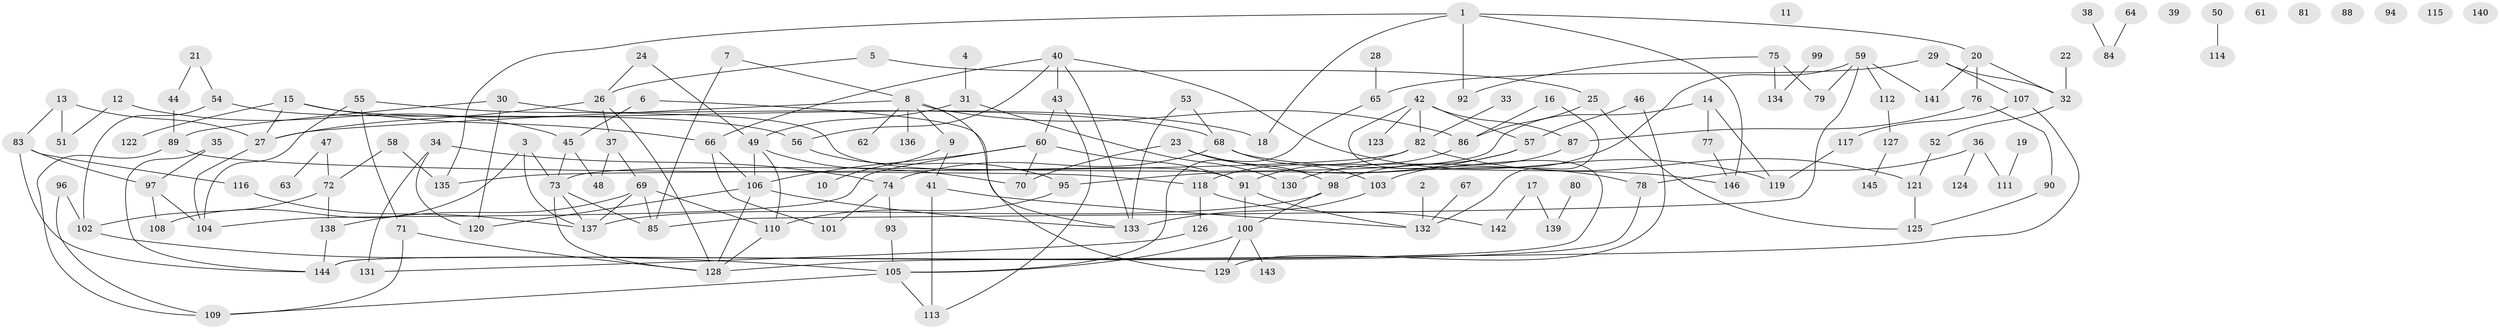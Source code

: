 // Generated by graph-tools (version 1.1) at 2025/13/03/09/25 04:13:14]
// undirected, 146 vertices, 200 edges
graph export_dot {
graph [start="1"]
  node [color=gray90,style=filled];
  1;
  2;
  3;
  4;
  5;
  6;
  7;
  8;
  9;
  10;
  11;
  12;
  13;
  14;
  15;
  16;
  17;
  18;
  19;
  20;
  21;
  22;
  23;
  24;
  25;
  26;
  27;
  28;
  29;
  30;
  31;
  32;
  33;
  34;
  35;
  36;
  37;
  38;
  39;
  40;
  41;
  42;
  43;
  44;
  45;
  46;
  47;
  48;
  49;
  50;
  51;
  52;
  53;
  54;
  55;
  56;
  57;
  58;
  59;
  60;
  61;
  62;
  63;
  64;
  65;
  66;
  67;
  68;
  69;
  70;
  71;
  72;
  73;
  74;
  75;
  76;
  77;
  78;
  79;
  80;
  81;
  82;
  83;
  84;
  85;
  86;
  87;
  88;
  89;
  90;
  91;
  92;
  93;
  94;
  95;
  96;
  97;
  98;
  99;
  100;
  101;
  102;
  103;
  104;
  105;
  106;
  107;
  108;
  109;
  110;
  111;
  112;
  113;
  114;
  115;
  116;
  117;
  118;
  119;
  120;
  121;
  122;
  123;
  124;
  125;
  126;
  127;
  128;
  129;
  130;
  131;
  132;
  133;
  134;
  135;
  136;
  137;
  138;
  139;
  140;
  141;
  142;
  143;
  144;
  145;
  146;
  1 -- 18;
  1 -- 20;
  1 -- 92;
  1 -- 135;
  1 -- 146;
  2 -- 132;
  3 -- 73;
  3 -- 108;
  3 -- 137;
  4 -- 31;
  5 -- 25;
  5 -- 26;
  6 -- 45;
  6 -- 133;
  7 -- 8;
  7 -- 85;
  8 -- 9;
  8 -- 27;
  8 -- 62;
  8 -- 86;
  8 -- 129;
  8 -- 136;
  9 -- 10;
  9 -- 41;
  12 -- 45;
  12 -- 51;
  13 -- 27;
  13 -- 51;
  13 -- 83;
  14 -- 73;
  14 -- 77;
  14 -- 119;
  15 -- 18;
  15 -- 27;
  15 -- 66;
  15 -- 122;
  16 -- 86;
  16 -- 132;
  17 -- 139;
  17 -- 142;
  19 -- 111;
  20 -- 32;
  20 -- 76;
  20 -- 141;
  21 -- 44;
  21 -- 54;
  22 -- 32;
  23 -- 70;
  23 -- 78;
  23 -- 98;
  24 -- 26;
  24 -- 49;
  25 -- 86;
  25 -- 125;
  26 -- 27;
  26 -- 37;
  26 -- 128;
  27 -- 104;
  28 -- 65;
  29 -- 32;
  29 -- 65;
  29 -- 107;
  30 -- 89;
  30 -- 91;
  30 -- 120;
  31 -- 49;
  31 -- 130;
  32 -- 52;
  33 -- 82;
  34 -- 74;
  34 -- 120;
  34 -- 131;
  35 -- 97;
  35 -- 144;
  36 -- 78;
  36 -- 111;
  36 -- 124;
  37 -- 48;
  37 -- 69;
  38 -- 84;
  40 -- 43;
  40 -- 56;
  40 -- 66;
  40 -- 119;
  40 -- 133;
  41 -- 113;
  41 -- 132;
  42 -- 57;
  42 -- 82;
  42 -- 87;
  42 -- 123;
  42 -- 144;
  43 -- 60;
  43 -- 113;
  44 -- 89;
  45 -- 48;
  45 -- 73;
  46 -- 57;
  46 -- 129;
  47 -- 63;
  47 -- 72;
  49 -- 70;
  49 -- 106;
  49 -- 110;
  50 -- 114;
  52 -- 121;
  53 -- 68;
  53 -- 133;
  54 -- 56;
  54 -- 102;
  55 -- 68;
  55 -- 71;
  55 -- 104;
  56 -- 95;
  57 -- 95;
  57 -- 130;
  58 -- 72;
  58 -- 135;
  59 -- 79;
  59 -- 85;
  59 -- 103;
  59 -- 112;
  59 -- 141;
  60 -- 70;
  60 -- 91;
  60 -- 104;
  60 -- 106;
  64 -- 84;
  65 -- 105;
  66 -- 101;
  66 -- 106;
  67 -- 132;
  68 -- 74;
  68 -- 103;
  68 -- 146;
  69 -- 85;
  69 -- 110;
  69 -- 137;
  69 -- 138;
  71 -- 109;
  71 -- 128;
  72 -- 102;
  72 -- 138;
  73 -- 85;
  73 -- 128;
  73 -- 137;
  74 -- 93;
  74 -- 101;
  75 -- 79;
  75 -- 92;
  75 -- 134;
  76 -- 87;
  76 -- 90;
  77 -- 146;
  78 -- 144;
  80 -- 139;
  82 -- 118;
  82 -- 121;
  82 -- 135;
  83 -- 97;
  83 -- 116;
  83 -- 144;
  86 -- 91;
  87 -- 98;
  89 -- 109;
  89 -- 118;
  90 -- 125;
  91 -- 100;
  91 -- 132;
  93 -- 105;
  95 -- 110;
  96 -- 102;
  96 -- 109;
  97 -- 104;
  97 -- 108;
  98 -- 100;
  98 -- 137;
  99 -- 134;
  100 -- 105;
  100 -- 129;
  100 -- 143;
  102 -- 105;
  103 -- 133;
  105 -- 109;
  105 -- 113;
  106 -- 120;
  106 -- 128;
  106 -- 133;
  107 -- 117;
  107 -- 128;
  110 -- 128;
  112 -- 127;
  116 -- 137;
  117 -- 119;
  118 -- 126;
  118 -- 142;
  121 -- 125;
  126 -- 131;
  127 -- 145;
  138 -- 144;
}
